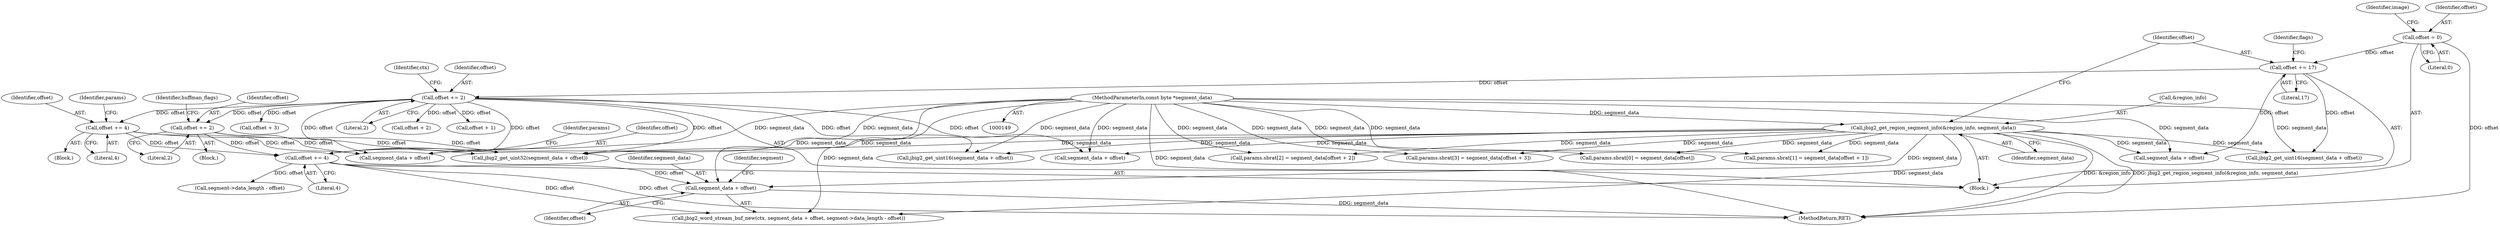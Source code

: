 digraph "0_ghostscript_e698d5c11d27212aa1098bc5b1673a3378563092_19@pointer" {
"1001328" [label="(Call,segment_data + offset)"];
"1000152" [label="(MethodParameterIn,const byte *segment_data)"];
"1000211" [label="(Call,jbig2_get_region_segment_info(&region_info, segment_data))"];
"1000441" [label="(Call,offset += 4)"];
"1000224" [label="(Call,offset += 2)"];
"1000215" [label="(Call,offset += 17)"];
"1000155" [label="(Call,offset = 0)"];
"1000430" [label="(Call,offset += 4)"];
"1000362" [label="(Call,offset += 2)"];
"1000441" [label="(Call,offset += 4)"];
"1000397" [label="(Call,params.sbrat[1] = segment_data[offset + 1])"];
"1001328" [label="(Call,segment_data + offset)"];
"1000219" [label="(Identifier,flags)"];
"1001768" [label="(MethodReturn,RET)"];
"1001333" [label="(Identifier,segment)"];
"1000355" [label="(Block,)"];
"1000435" [label="(Identifier,params)"];
"1001326" [label="(Call,jbig2_word_stream_buf_new(ctx, segment_data + offset, segment->data_length - offset))"];
"1000388" [label="(Call,params.sbrat[0] = segment_data[offset])"];
"1000152" [label="(MethodParameterIn,const byte *segment_data)"];
"1000437" [label="(Call,jbig2_get_uint32(segment_data + offset))"];
"1000214" [label="(Identifier,segment_data)"];
"1000446" [label="(Identifier,params)"];
"1000432" [label="(Literal,4)"];
"1000363" [label="(Identifier,offset)"];
"1000387" [label="(Block,)"];
"1000442" [label="(Identifier,offset)"];
"1000419" [label="(Call,params.sbrat[3] = segment_data[offset + 3])"];
"1001329" [label="(Identifier,segment_data)"];
"1000408" [label="(Call,params.sbrat[2] = segment_data[offset + 2])"];
"1000225" [label="(Identifier,offset)"];
"1000224" [label="(Call,offset += 2)"];
"1000221" [label="(Call,segment_data + offset)"];
"1000427" [label="(Call,offset + 3)"];
"1000364" [label="(Literal,2)"];
"1001330" [label="(Identifier,offset)"];
"1000226" [label="(Literal,2)"];
"1000362" [label="(Call,offset += 2)"];
"1000215" [label="(Call,offset += 17)"];
"1000358" [label="(Call,jbig2_get_uint16(segment_data + offset))"];
"1000212" [label="(Call,&region_info)"];
"1000153" [label="(Block,)"];
"1001331" [label="(Call,segment->data_length - offset)"];
"1000217" [label="(Literal,17)"];
"1000162" [label="(Identifier,image)"];
"1000416" [label="(Call,offset + 2)"];
"1000438" [label="(Call,segment_data + offset)"];
"1000155" [label="(Call,offset = 0)"];
"1000216" [label="(Identifier,offset)"];
"1000220" [label="(Call,jbig2_get_uint16(segment_data + offset))"];
"1000359" [label="(Call,segment_data + offset)"];
"1000430" [label="(Call,offset += 4)"];
"1000157" [label="(Literal,0)"];
"1000228" [label="(Identifier,ctx)"];
"1000156" [label="(Identifier,offset)"];
"1000431" [label="(Identifier,offset)"];
"1000405" [label="(Call,offset + 1)"];
"1000367" [label="(Identifier,huffman_flags)"];
"1000443" [label="(Literal,4)"];
"1000211" [label="(Call,jbig2_get_region_segment_info(&region_info, segment_data))"];
"1001328" -> "1001326"  [label="AST: "];
"1001328" -> "1001330"  [label="CFG: "];
"1001329" -> "1001328"  [label="AST: "];
"1001330" -> "1001328"  [label="AST: "];
"1001333" -> "1001328"  [label="CFG: "];
"1001328" -> "1001768"  [label="DDG: segment_data"];
"1000152" -> "1001328"  [label="DDG: segment_data"];
"1000211" -> "1001328"  [label="DDG: segment_data"];
"1000441" -> "1001328"  [label="DDG: offset"];
"1000152" -> "1000149"  [label="AST: "];
"1000152" -> "1001768"  [label="DDG: segment_data"];
"1000152" -> "1000211"  [label="DDG: segment_data"];
"1000152" -> "1000220"  [label="DDG: segment_data"];
"1000152" -> "1000221"  [label="DDG: segment_data"];
"1000152" -> "1000358"  [label="DDG: segment_data"];
"1000152" -> "1000359"  [label="DDG: segment_data"];
"1000152" -> "1000388"  [label="DDG: segment_data"];
"1000152" -> "1000397"  [label="DDG: segment_data"];
"1000152" -> "1000408"  [label="DDG: segment_data"];
"1000152" -> "1000419"  [label="DDG: segment_data"];
"1000152" -> "1000437"  [label="DDG: segment_data"];
"1000152" -> "1000438"  [label="DDG: segment_data"];
"1000152" -> "1001326"  [label="DDG: segment_data"];
"1000211" -> "1000153"  [label="AST: "];
"1000211" -> "1000214"  [label="CFG: "];
"1000212" -> "1000211"  [label="AST: "];
"1000214" -> "1000211"  [label="AST: "];
"1000216" -> "1000211"  [label="CFG: "];
"1000211" -> "1001768"  [label="DDG: &region_info"];
"1000211" -> "1001768"  [label="DDG: jbig2_get_region_segment_info(&region_info, segment_data)"];
"1000211" -> "1000220"  [label="DDG: segment_data"];
"1000211" -> "1000221"  [label="DDG: segment_data"];
"1000211" -> "1000358"  [label="DDG: segment_data"];
"1000211" -> "1000359"  [label="DDG: segment_data"];
"1000211" -> "1000388"  [label="DDG: segment_data"];
"1000211" -> "1000397"  [label="DDG: segment_data"];
"1000211" -> "1000408"  [label="DDG: segment_data"];
"1000211" -> "1000419"  [label="DDG: segment_data"];
"1000211" -> "1000437"  [label="DDG: segment_data"];
"1000211" -> "1000438"  [label="DDG: segment_data"];
"1000211" -> "1001326"  [label="DDG: segment_data"];
"1000441" -> "1000153"  [label="AST: "];
"1000441" -> "1000443"  [label="CFG: "];
"1000442" -> "1000441"  [label="AST: "];
"1000443" -> "1000441"  [label="AST: "];
"1000446" -> "1000441"  [label="CFG: "];
"1000441" -> "1001768"  [label="DDG: offset"];
"1000224" -> "1000441"  [label="DDG: offset"];
"1000430" -> "1000441"  [label="DDG: offset"];
"1000362" -> "1000441"  [label="DDG: offset"];
"1000441" -> "1001326"  [label="DDG: offset"];
"1000441" -> "1001331"  [label="DDG: offset"];
"1000224" -> "1000153"  [label="AST: "];
"1000224" -> "1000226"  [label="CFG: "];
"1000225" -> "1000224"  [label="AST: "];
"1000226" -> "1000224"  [label="AST: "];
"1000228" -> "1000224"  [label="CFG: "];
"1000215" -> "1000224"  [label="DDG: offset"];
"1000224" -> "1000358"  [label="DDG: offset"];
"1000224" -> "1000359"  [label="DDG: offset"];
"1000224" -> "1000362"  [label="DDG: offset"];
"1000224" -> "1000405"  [label="DDG: offset"];
"1000224" -> "1000416"  [label="DDG: offset"];
"1000224" -> "1000427"  [label="DDG: offset"];
"1000224" -> "1000430"  [label="DDG: offset"];
"1000224" -> "1000437"  [label="DDG: offset"];
"1000224" -> "1000438"  [label="DDG: offset"];
"1000215" -> "1000153"  [label="AST: "];
"1000215" -> "1000217"  [label="CFG: "];
"1000216" -> "1000215"  [label="AST: "];
"1000217" -> "1000215"  [label="AST: "];
"1000219" -> "1000215"  [label="CFG: "];
"1000155" -> "1000215"  [label="DDG: offset"];
"1000215" -> "1000220"  [label="DDG: offset"];
"1000215" -> "1000221"  [label="DDG: offset"];
"1000155" -> "1000153"  [label="AST: "];
"1000155" -> "1000157"  [label="CFG: "];
"1000156" -> "1000155"  [label="AST: "];
"1000157" -> "1000155"  [label="AST: "];
"1000162" -> "1000155"  [label="CFG: "];
"1000155" -> "1001768"  [label="DDG: offset"];
"1000430" -> "1000387"  [label="AST: "];
"1000430" -> "1000432"  [label="CFG: "];
"1000431" -> "1000430"  [label="AST: "];
"1000432" -> "1000430"  [label="AST: "];
"1000435" -> "1000430"  [label="CFG: "];
"1000430" -> "1000437"  [label="DDG: offset"];
"1000430" -> "1000438"  [label="DDG: offset"];
"1000362" -> "1000355"  [label="AST: "];
"1000362" -> "1000364"  [label="CFG: "];
"1000363" -> "1000362"  [label="AST: "];
"1000364" -> "1000362"  [label="AST: "];
"1000367" -> "1000362"  [label="CFG: "];
"1000362" -> "1000437"  [label="DDG: offset"];
"1000362" -> "1000438"  [label="DDG: offset"];
}
